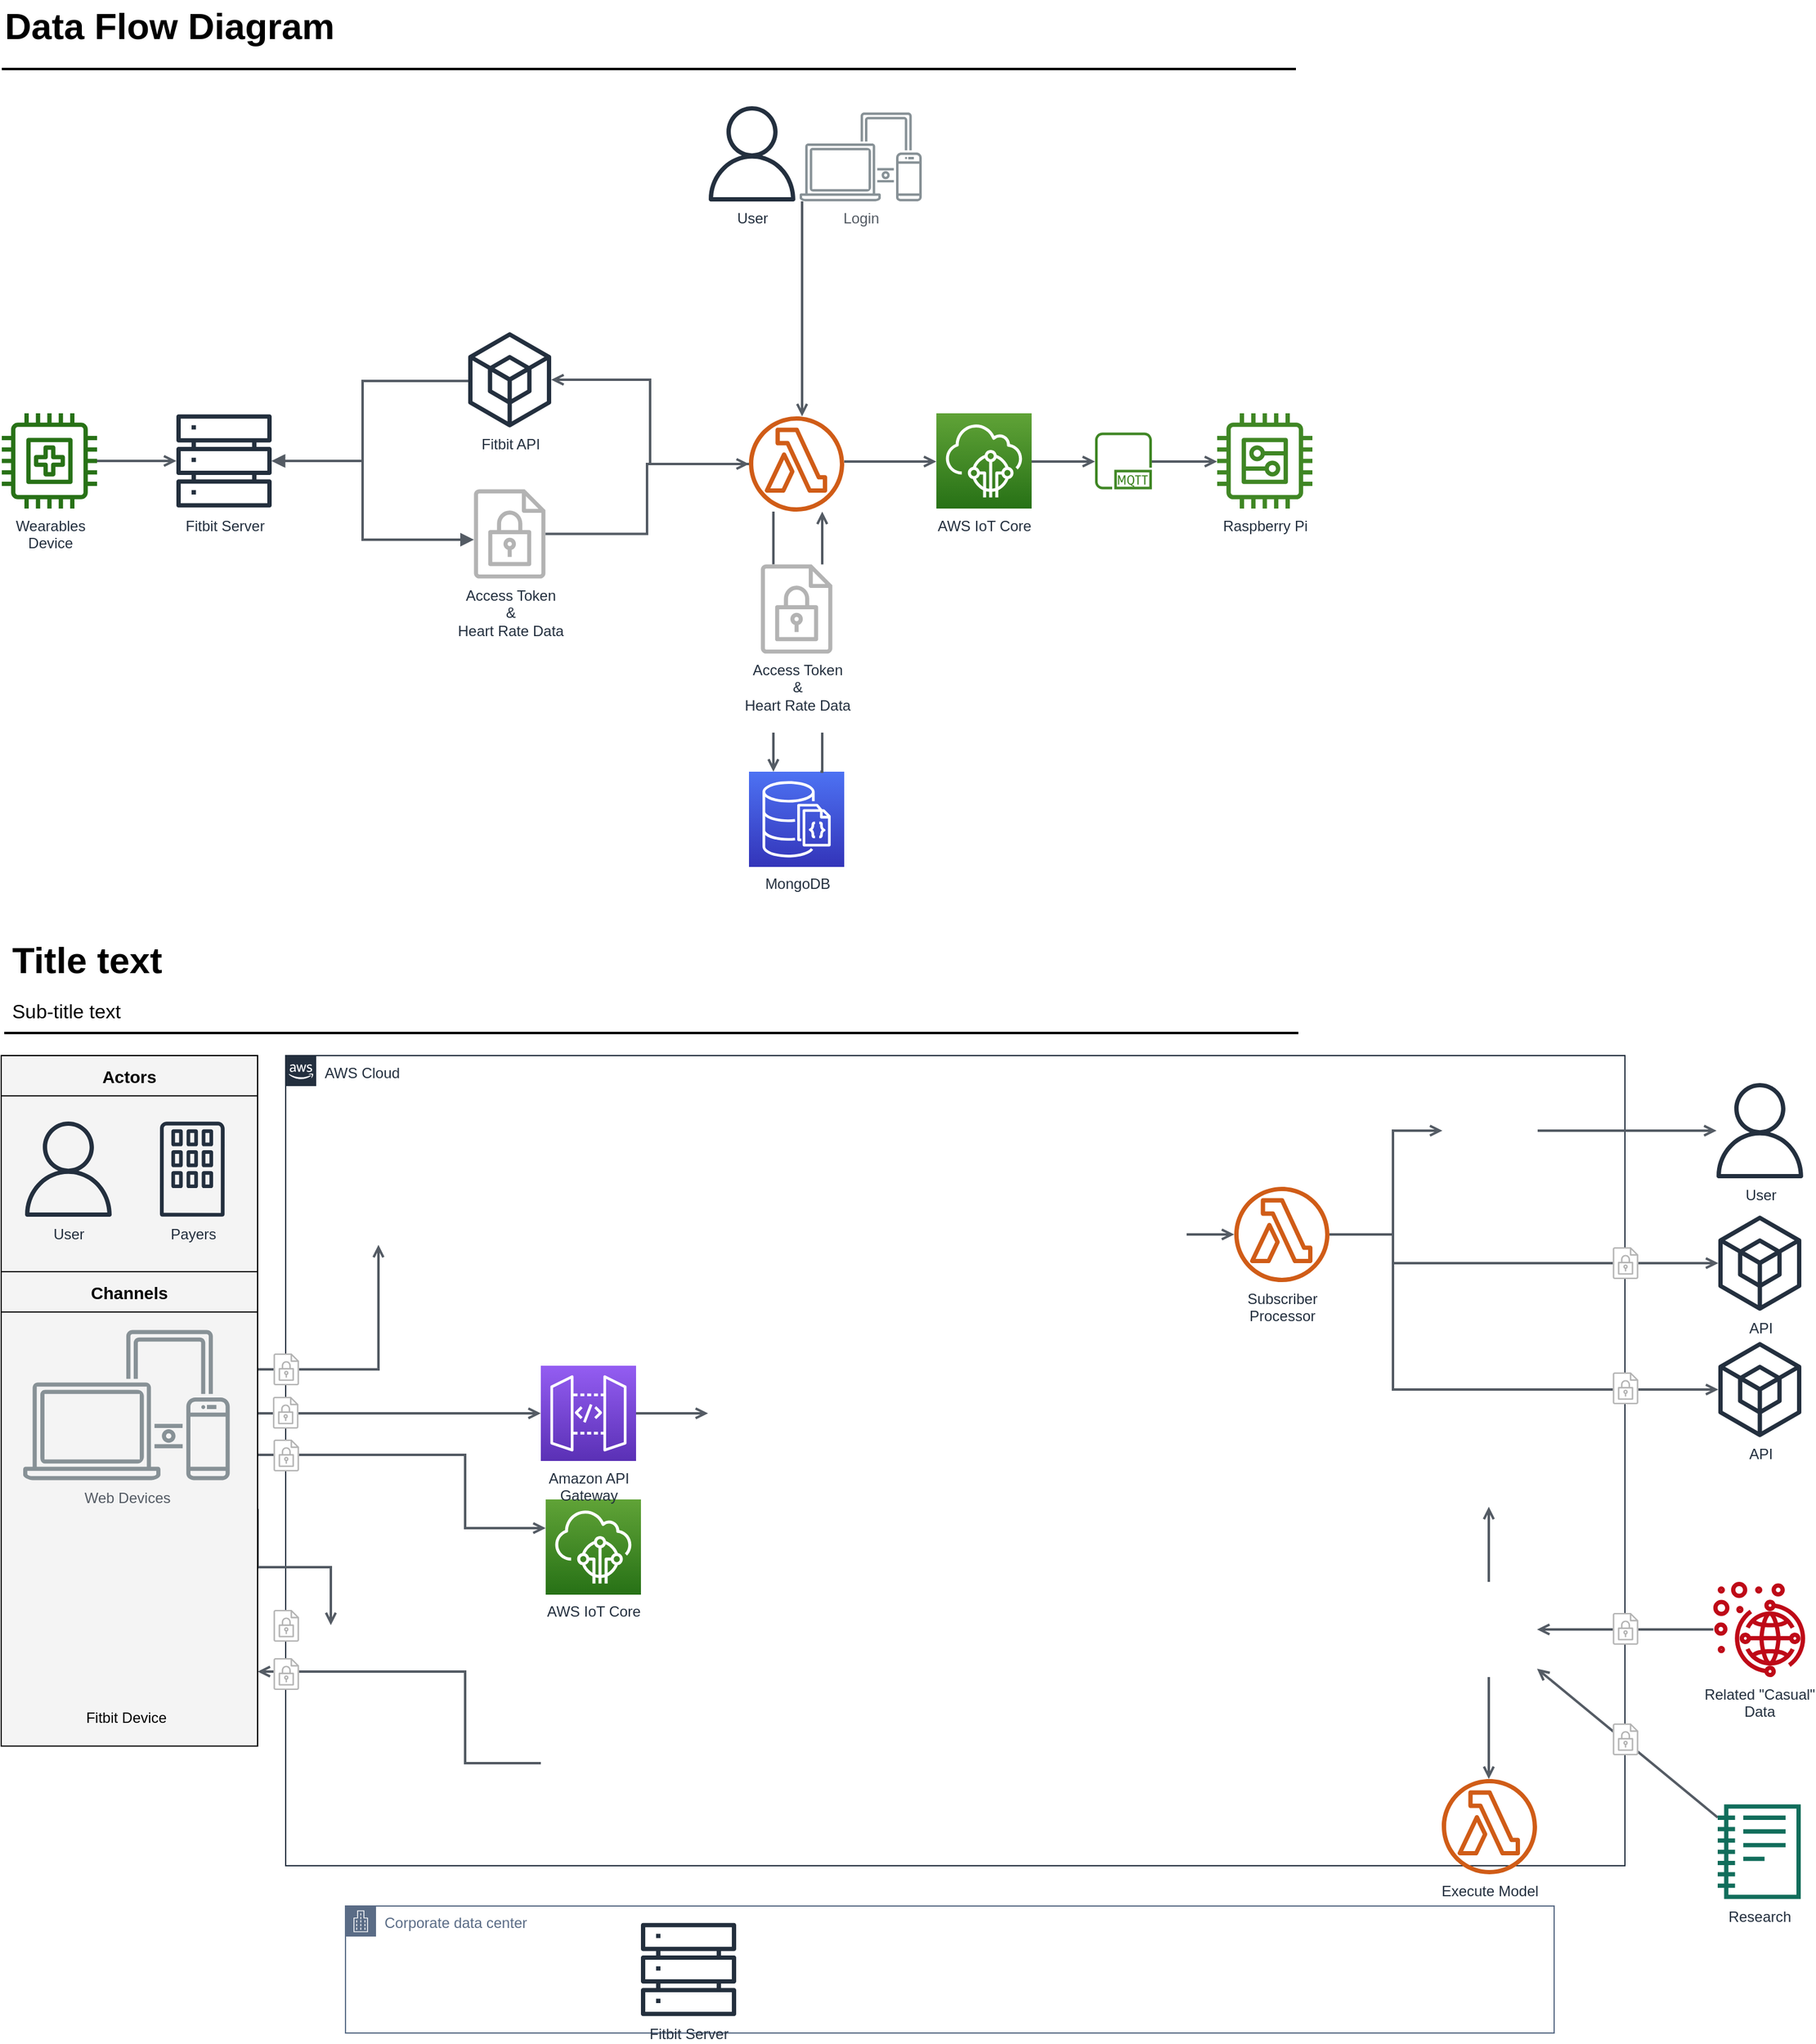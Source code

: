 <mxfile version="21.3.6" type="github">
  <diagram id="Ht1M8jgEwFfnCIfOTk4-" name="Page-1">
    <mxGraphModel dx="1953" dy="1153" grid="0" gridSize="10" guides="1" tooltips="1" connect="1" arrows="1" fold="1" page="1" pageScale="1" pageWidth="827" pageHeight="1169" math="0" shadow="0">
      <root>
        <mxCell id="0" />
        <mxCell id="1" parent="0" />
        <mxCell id="jZVaUwOg5UY3L9NAnvdq-117" value="" style="edgeStyle=elbowEdgeStyle;rounded=0;orthogonalLoop=1;jettySize=auto;html=1;endArrow=open;endFill=0;strokeColor=#545B64;strokeWidth=2;fontSize=14;" parent="1" source="7FZe_vqu72Gb_AemOqgQ-39" target="jZVaUwOg5UY3L9NAnvdq-93" edge="1">
          <mxGeometry relative="1" as="geometry">
            <mxPoint x="498.501" y="217" as="sourcePoint" />
            <mxPoint x="411" y="218" as="targetPoint" />
          </mxGeometry>
        </mxCell>
        <mxCell id="jZVaUwOg5UY3L9NAnvdq-115" value="" style="edgeStyle=elbowEdgeStyle;rounded=0;orthogonalLoop=1;jettySize=auto;html=1;endArrow=open;endFill=0;strokeColor=#545B64;strokeWidth=2;fontSize=14;" parent="1" source="jZVaUwOg5UY3L9NAnvdq-93" target="7FZe_vqu72Gb_AemOqgQ-6" edge="1">
          <mxGeometry relative="1" as="geometry">
            <mxPoint x="218" y="592" as="sourcePoint" />
            <mxPoint x="218" y="523.5" as="targetPoint" />
            <Array as="points">
              <mxPoint x="332" y="338" />
              <mxPoint x="332" y="358" />
            </Array>
          </mxGeometry>
        </mxCell>
        <mxCell id="-QjtrjUzRDEMRZ5MF8oH-47" value="&lt;div&gt;Data Flow Diagram&lt;/div&gt;" style="text;html=1;resizable=0;points=[];autosize=1;align=left;verticalAlign=top;spacingTop=-4;fontSize=30;fontStyle=1;labelBackgroundColor=none;" parent="1" vertex="1">
          <mxGeometry x="36.5" y="26.5" width="290" height="40" as="geometry" />
        </mxCell>
        <mxCell id="SCVMTBWpLvtzJIhz15lM-1" value="" style="line;strokeWidth=2;html=1;fontSize=14;labelBackgroundColor=none;" parent="1" vertex="1">
          <mxGeometry x="36.5" y="77.5" width="1060" height="10" as="geometry" />
        </mxCell>
        <mxCell id="jZVaUwOg5UY3L9NAnvdq-92" value="User" style="outlineConnect=0;fontColor=#232F3E;gradientColor=none;fillColor=#232F3E;strokeColor=none;dashed=0;verticalLabelPosition=bottom;verticalAlign=top;align=center;html=1;fontSize=12;fontStyle=0;aspect=fixed;pointerEvents=1;shape=mxgraph.aws4.user;labelBackgroundColor=none;" parent="1" vertex="1">
          <mxGeometry x="612.0" y="113" width="78" height="78" as="geometry" />
        </mxCell>
        <mxCell id="jZVaUwOg5UY3L9NAnvdq-93" value="Fitbit API" style="outlineConnect=0;fontColor=#232F3E;gradientColor=none;fillColor=#232F3E;strokeColor=none;dashed=0;verticalLabelPosition=bottom;verticalAlign=top;align=center;html=1;fontSize=12;fontStyle=0;aspect=fixed;pointerEvents=1;shape=mxgraph.aws4.external_sdk;labelBackgroundColor=none;" parent="1" vertex="1">
          <mxGeometry x="418.5" y="298" width="68" height="78" as="geometry" />
        </mxCell>
        <mxCell id="jZVaUwOg5UY3L9NAnvdq-164" value="" style="group" parent="1" vertex="1" connectable="0">
          <mxGeometry x="423" y="426.75" width="59" height="80.5" as="geometry" />
        </mxCell>
        <mxCell id="jZVaUwOg5UY3L9NAnvdq-165" value="" style="rounded=0;whiteSpace=wrap;html=1;labelBackgroundColor=#ffffff;fontSize=14;align=center;strokeColor=none;" parent="jZVaUwOg5UY3L9NAnvdq-164" vertex="1">
          <mxGeometry width="59.0" height="80.5" as="geometry" />
        </mxCell>
        <mxCell id="jZVaUwOg5UY3L9NAnvdq-166" value="&lt;div&gt;Access Token&lt;/div&gt;&lt;div&gt;&amp;amp;&lt;/div&gt;&lt;div&gt;Heart Rate Data&lt;br&gt;&lt;/div&gt;&lt;div&gt;&lt;br&gt;&lt;/div&gt;" style="outlineConnect=0;fontColor=#232F3E;gradientColor=none;fillColor=#B3B3B3;strokeColor=none;dashed=0;verticalLabelPosition=bottom;verticalAlign=top;align=center;html=1;fontSize=12;fontStyle=0;aspect=fixed;pointerEvents=1;shape=mxgraph.aws4.encrypted_data;labelBackgroundColor=#ffffff;" parent="jZVaUwOg5UY3L9NAnvdq-164" vertex="1">
          <mxGeometry width="59.0" height="73.048" as="geometry" />
        </mxCell>
        <mxCell id="7FZe_vqu72Gb_AemOqgQ-3" value="AWS IoT Core" style="outlineConnect=0;fontColor=#232F3E;gradientColor=#60A337;gradientDirection=north;fillColor=#277116;strokeColor=#ffffff;dashed=0;verticalLabelPosition=bottom;verticalAlign=top;align=center;html=1;fontSize=12;fontStyle=0;aspect=fixed;shape=mxgraph.aws4.resourceIcon;resIcon=mxgraph.aws4.iot_core;labelBackgroundColor=none;" parent="1" vertex="1">
          <mxGeometry x="802" y="364.5" width="78" height="78" as="geometry" />
        </mxCell>
        <mxCell id="jZVaUwOg5UY3L9NAnvdq-69" value="&lt;div&gt;Wearables&lt;/div&gt;&lt;div&gt;Device&lt;/div&gt;&lt;div&gt;&lt;br&gt;&lt;/div&gt;" style="outlineConnect=0;fontColor=#232F3E;gradientColor=none;fillColor=#277116;strokeColor=none;dashed=0;verticalLabelPosition=bottom;verticalAlign=top;align=center;html=1;fontSize=12;fontStyle=0;aspect=fixed;pointerEvents=1;shape=mxgraph.aws4.medical_emergency;labelBackgroundColor=none;" parent="1" vertex="1">
          <mxGeometry x="36.5" y="364.5" width="78" height="78" as="geometry" />
        </mxCell>
        <mxCell id="7FZe_vqu72Gb_AemOqgQ-6" value="&lt;div&gt;Fitbit Server&lt;/div&gt;" style="sketch=0;outlineConnect=0;fontColor=#232F3E;gradientColor=none;fillColor=#232F3D;strokeColor=none;dashed=0;verticalLabelPosition=bottom;verticalAlign=top;align=center;html=1;fontSize=12;fontStyle=0;aspect=fixed;pointerEvents=1;shape=mxgraph.aws4.servers;" parent="1" vertex="1">
          <mxGeometry x="179.5" y="364.5" width="78" height="78" as="geometry" />
        </mxCell>
        <mxCell id="7FZe_vqu72Gb_AemOqgQ-7" value="Login" style="sketch=0;outlineConnect=0;gradientColor=none;fontColor=#545B64;strokeColor=none;fillColor=#879196;dashed=0;verticalLabelPosition=bottom;verticalAlign=top;align=center;html=1;fontSize=12;fontStyle=0;aspect=fixed;shape=mxgraph.aws4.illustration_devices;pointerEvents=1" parent="1" vertex="1">
          <mxGeometry x="690" y="118" width="100" height="73" as="geometry" />
        </mxCell>
        <mxCell id="7FZe_vqu72Gb_AemOqgQ-8" value="&lt;div&gt;MongoDB&lt;/div&gt;&lt;div&gt;&lt;br&gt;&lt;/div&gt;" style="sketch=0;points=[[0,0,0],[0.25,0,0],[0.5,0,0],[0.75,0,0],[1,0,0],[0,1,0],[0.25,1,0],[0.5,1,0],[0.75,1,0],[1,1,0],[0,0.25,0],[0,0.5,0],[0,0.75,0],[1,0.25,0],[1,0.5,0],[1,0.75,0]];outlineConnect=0;fontColor=#232F3E;gradientColor=#4D72F3;gradientDirection=north;fillColor=#3334B9;strokeColor=#ffffff;dashed=0;verticalLabelPosition=bottom;verticalAlign=top;align=center;html=1;fontSize=12;fontStyle=0;aspect=fixed;shape=mxgraph.aws4.resourceIcon;resIcon=mxgraph.aws4.documentdb_with_mongodb_compatibility;" parent="1" vertex="1">
          <mxGeometry x="648.5" y="658" width="78" height="78" as="geometry" />
        </mxCell>
        <mxCell id="7FZe_vqu72Gb_AemOqgQ-11" value="" style="edgeStyle=elbowEdgeStyle;rounded=0;orthogonalLoop=1;jettySize=auto;html=1;endArrow=open;endFill=0;strokeColor=#545B64;strokeWidth=2;fontSize=14;" parent="1" source="jZVaUwOg5UY3L9NAnvdq-69" target="7FZe_vqu72Gb_AemOqgQ-6" edge="1">
          <mxGeometry relative="1" as="geometry">
            <mxPoint x="139.5" y="403" as="sourcePoint" />
            <mxPoint x="240.5" y="403" as="targetPoint" />
          </mxGeometry>
        </mxCell>
        <mxCell id="7FZe_vqu72Gb_AemOqgQ-16" value="" style="edgeStyle=orthogonalEdgeStyle;html=1;endArrow=block;elbow=vertical;startArrow=block;startFill=1;endFill=1;strokeColor=#545B64;rounded=0;strokeWidth=2;" parent="1" source="7FZe_vqu72Gb_AemOqgQ-6" target="jZVaUwOg5UY3L9NAnvdq-166" edge="1">
          <mxGeometry width="100" relative="1" as="geometry">
            <mxPoint x="257.5" y="544.25" as="sourcePoint" />
            <mxPoint x="389.5" y="544.25" as="targetPoint" />
            <Array as="points">
              <mxPoint x="332" y="404" />
              <mxPoint x="332" y="468" />
            </Array>
          </mxGeometry>
        </mxCell>
        <mxCell id="7FZe_vqu72Gb_AemOqgQ-19" value="" style="edgeStyle=elbowEdgeStyle;rounded=0;orthogonalLoop=1;jettySize=auto;html=1;endArrow=open;endFill=0;strokeColor=#545B64;strokeWidth=2;fontSize=14;" parent="1" source="7FZe_vqu72Gb_AemOqgQ-7" target="7FZe_vqu72Gb_AemOqgQ-39" edge="1">
          <mxGeometry relative="1" as="geometry">
            <mxPoint x="748.5" y="138.5" as="sourcePoint" />
            <mxPoint x="692" y="328" as="targetPoint" />
            <Array as="points">
              <mxPoint x="692" y="258" />
            </Array>
          </mxGeometry>
        </mxCell>
        <mxCell id="7FZe_vqu72Gb_AemOqgQ-22" value="" style="edgeStyle=elbowEdgeStyle;rounded=0;orthogonalLoop=1;jettySize=auto;html=1;endArrow=open;endFill=0;strokeColor=#545B64;strokeWidth=2;fontSize=14;exitX=0.75;exitY=0;exitDx=0;exitDy=0;exitPerimeter=0;" parent="1" source="7FZe_vqu72Gb_AemOqgQ-8" target="7FZe_vqu72Gb_AemOqgQ-39" edge="1">
          <mxGeometry relative="1" as="geometry">
            <mxPoint x="718.5" y="538" as="sourcePoint" />
            <mxPoint x="708.5" y="442.5" as="targetPoint" />
            <Array as="points">
              <mxPoint x="708.5" y="438" />
              <mxPoint x="719.5" y="521" />
            </Array>
          </mxGeometry>
        </mxCell>
        <mxCell id="7FZe_vqu72Gb_AemOqgQ-23" value="" style="edgeStyle=elbowEdgeStyle;rounded=0;orthogonalLoop=1;jettySize=auto;html=1;endArrow=open;endFill=0;strokeColor=#545B64;strokeWidth=2;fontSize=14;entryX=0.25;entryY=0;entryDx=0;entryDy=0;entryPerimeter=0;" parent="1" source="7FZe_vqu72Gb_AemOqgQ-39" target="7FZe_vqu72Gb_AemOqgQ-8" edge="1">
          <mxGeometry relative="1" as="geometry">
            <mxPoint x="668" y="438" as="sourcePoint" />
            <mxPoint x="729.5" y="386" as="targetPoint" />
            <Array as="points">
              <mxPoint x="668.5" y="378" />
            </Array>
          </mxGeometry>
        </mxCell>
        <mxCell id="7FZe_vqu72Gb_AemOqgQ-24" value="" style="group" parent="1" vertex="1" connectable="0">
          <mxGeometry x="658" y="488.25" width="59" height="80.5" as="geometry" />
        </mxCell>
        <mxCell id="7FZe_vqu72Gb_AemOqgQ-25" value="" style="rounded=0;whiteSpace=wrap;html=1;labelBackgroundColor=#ffffff;fontSize=14;align=center;strokeColor=none;" parent="7FZe_vqu72Gb_AemOqgQ-24" vertex="1">
          <mxGeometry width="59.0" height="80.5" as="geometry" />
        </mxCell>
        <mxCell id="7FZe_vqu72Gb_AemOqgQ-26" value="&lt;div&gt;Access Token&lt;/div&gt;&lt;div&gt;&amp;amp;&lt;/div&gt;&lt;div&gt;Heart Rate Data&lt;br&gt;&lt;/div&gt;&lt;div&gt;&lt;br&gt;&lt;/div&gt;" style="outlineConnect=0;fontColor=#232F3E;gradientColor=none;fillColor=#B3B3B3;strokeColor=none;dashed=0;verticalLabelPosition=bottom;verticalAlign=top;align=center;html=1;fontSize=12;fontStyle=0;aspect=fixed;pointerEvents=1;shape=mxgraph.aws4.encrypted_data;labelBackgroundColor=#ffffff;" parent="7FZe_vqu72Gb_AemOqgQ-24" vertex="1">
          <mxGeometry width="59.0" height="73.048" as="geometry" />
        </mxCell>
        <mxCell id="7FZe_vqu72Gb_AemOqgQ-28" value="" style="edgeStyle=elbowEdgeStyle;rounded=0;orthogonalLoop=1;jettySize=auto;html=1;endArrow=open;endFill=0;strokeColor=#545B64;strokeWidth=2;fontSize=14;" parent="1" target="7FZe_vqu72Gb_AemOqgQ-3" edge="1">
          <mxGeometry relative="1" as="geometry">
            <mxPoint x="726.5" y="404" as="sourcePoint" />
            <mxPoint x="798.501" y="404" as="targetPoint" />
            <Array as="points">
              <mxPoint x="758.5" y="404" />
              <mxPoint x="800.5" y="531.5" />
            </Array>
          </mxGeometry>
        </mxCell>
        <mxCell id="7FZe_vqu72Gb_AemOqgQ-30" value="" style="sketch=0;outlineConnect=0;fontColor=#232F3E;gradientColor=none;fillColor=#3F8624;strokeColor=none;dashed=0;verticalLabelPosition=bottom;verticalAlign=top;align=center;html=1;fontSize=12;fontStyle=0;aspect=fixed;pointerEvents=1;shape=mxgraph.aws4.mqtt_protocol;" parent="1" vertex="1">
          <mxGeometry x="932" y="380.25" width="46.5" height="46.5" as="geometry" />
        </mxCell>
        <mxCell id="7FZe_vqu72Gb_AemOqgQ-31" value="" style="edgeStyle=elbowEdgeStyle;rounded=0;orthogonalLoop=1;jettySize=auto;html=1;endArrow=open;endFill=0;strokeColor=#545B64;strokeWidth=2;fontSize=14;" parent="1" source="7FZe_vqu72Gb_AemOqgQ-3" target="7FZe_vqu72Gb_AemOqgQ-30" edge="1">
          <mxGeometry relative="1" as="geometry">
            <mxPoint x="1048.5" y="448" as="sourcePoint" />
            <mxPoint x="1110.5" y="448" as="targetPoint" />
            <Array as="points">
              <mxPoint x="912" y="404" />
              <mxPoint x="1038.5" y="404" />
              <mxPoint x="1144.5" y="587" />
            </Array>
          </mxGeometry>
        </mxCell>
        <mxCell id="7FZe_vqu72Gb_AemOqgQ-32" value="" style="edgeStyle=elbowEdgeStyle;rounded=0;orthogonalLoop=1;jettySize=auto;html=1;endArrow=open;endFill=0;strokeColor=#545B64;strokeWidth=2;fontSize=14;" parent="1" source="7FZe_vqu72Gb_AemOqgQ-30" target="7FZe_vqu72Gb_AemOqgQ-33" edge="1">
          <mxGeometry relative="1" as="geometry">
            <mxPoint x="1138.5" y="403" as="sourcePoint" />
            <mxPoint x="992" y="258" as="targetPoint" />
            <Array as="points">
              <mxPoint x="1012" y="404" />
              <mxPoint x="1266.5" y="586" />
            </Array>
          </mxGeometry>
        </mxCell>
        <mxCell id="7FZe_vqu72Gb_AemOqgQ-33" value="&lt;div&gt;Raspberry Pi&lt;/div&gt;" style="sketch=0;outlineConnect=0;fontColor=#232F3E;gradientColor=none;fillColor=#3F8624;strokeColor=none;dashed=0;verticalLabelPosition=bottom;verticalAlign=top;align=center;html=1;fontSize=12;fontStyle=0;aspect=fixed;pointerEvents=1;shape=mxgraph.aws4.generic;" parent="1" vertex="1">
          <mxGeometry x="1032" y="364.5" width="78" height="78" as="geometry" />
        </mxCell>
        <mxCell id="7FZe_vqu72Gb_AemOqgQ-39" value="" style="outlineConnect=0;fontColor=#232F3E;gradientColor=none;fillColor=#D05C17;strokeColor=none;dashed=0;verticalLabelPosition=bottom;verticalAlign=top;align=center;html=1;fontSize=12;fontStyle=0;aspect=fixed;pointerEvents=1;shape=mxgraph.aws4.lambda_function;labelBackgroundColor=none;" parent="1" vertex="1">
          <mxGeometry x="648.5" y="367" width="78" height="78" as="geometry" />
        </mxCell>
        <mxCell id="7FZe_vqu72Gb_AemOqgQ-41" value="" style="edgeStyle=elbowEdgeStyle;rounded=0;orthogonalLoop=1;jettySize=auto;html=1;endArrow=open;endFill=0;strokeColor=#545B64;strokeWidth=2;fontSize=14;" parent="1" source="jZVaUwOg5UY3L9NAnvdq-166" target="7FZe_vqu72Gb_AemOqgQ-39" edge="1">
          <mxGeometry relative="1" as="geometry">
            <mxPoint x="525" y="556" as="sourcePoint" />
            <mxPoint x="552" y="488" as="targetPoint" />
          </mxGeometry>
        </mxCell>
        <mxCell id="jTYVwC12wdhFCiJbPZCt-1" value="AWS Cloud" style="points=[[0,0],[0.25,0],[0.5,0],[0.75,0],[1,0],[1,0.25],[1,0.5],[1,0.75],[1,1],[0.75,1],[0.5,1],[0.25,1],[0,1],[0,0.75],[0,0.5],[0,0.25]];outlineConnect=0;gradientColor=none;html=1;whiteSpace=wrap;fontSize=12;fontStyle=0;shape=mxgraph.aws4.group;grIcon=mxgraph.aws4.group_aws_cloud_alt;strokeColor=#232F3E;fillColor=none;verticalAlign=top;align=left;spacingLeft=30;fontColor=#232F3E;dashed=0;labelBackgroundColor=none;container=1;pointerEvents=0;collapsible=0;recursiveResize=0;" vertex="1" parent="1">
          <mxGeometry x="269" y="890.5" width="1097" height="663.5" as="geometry" />
        </mxCell>
        <mxCell id="jTYVwC12wdhFCiJbPZCt-76" value="AWS IoT Core" style="outlineConnect=0;fontColor=#232F3E;gradientColor=#60A337;gradientDirection=north;fillColor=#277116;strokeColor=#ffffff;dashed=0;verticalLabelPosition=bottom;verticalAlign=top;align=center;html=1;fontSize=12;fontStyle=0;aspect=fixed;shape=mxgraph.aws4.resourceIcon;resIcon=mxgraph.aws4.iot_core;labelBackgroundColor=none;" vertex="1" parent="jTYVwC12wdhFCiJbPZCt-1">
          <mxGeometry x="213" y="363.5" width="78" height="78" as="geometry" />
        </mxCell>
        <mxCell id="jTYVwC12wdhFCiJbPZCt-17" value="" style="edgeStyle=elbowEdgeStyle;rounded=0;orthogonalLoop=1;jettySize=auto;html=1;endArrow=open;endFill=0;strokeColor=#545B64;strokeWidth=2;fontSize=14;" edge="1" parent="jTYVwC12wdhFCiJbPZCt-1">
          <mxGeometry relative="1" as="geometry">
            <mxPoint x="209" y="579.5" as="sourcePoint" />
            <mxPoint x="-23" y="504.5" as="targetPoint" />
            <Array as="points">
              <mxPoint x="147" y="544.5" />
            </Array>
          </mxGeometry>
        </mxCell>
        <mxCell id="jTYVwC12wdhFCiJbPZCt-101" value="" style="group" vertex="1" connectable="0" parent="jTYVwC12wdhFCiJbPZCt-1">
          <mxGeometry x="-10.0" y="493.5" width="21" height="26" as="geometry" />
        </mxCell>
        <mxCell id="jTYVwC12wdhFCiJbPZCt-102" value="" style="rounded=0;whiteSpace=wrap;html=1;labelBackgroundColor=#ffffff;fontSize=14;align=center;strokeColor=none;" vertex="1" parent="jTYVwC12wdhFCiJbPZCt-101">
          <mxGeometry width="21" height="26" as="geometry" />
        </mxCell>
        <mxCell id="jTYVwC12wdhFCiJbPZCt-103" value="" style="outlineConnect=0;fontColor=#232F3E;gradientColor=none;fillColor=#B3B3B3;strokeColor=none;dashed=0;verticalLabelPosition=bottom;verticalAlign=top;align=center;html=1;fontSize=12;fontStyle=0;aspect=fixed;pointerEvents=1;shape=mxgraph.aws4.encrypted_data;labelBackgroundColor=#ffffff;" vertex="1" parent="jTYVwC12wdhFCiJbPZCt-101">
          <mxGeometry width="21" height="26" as="geometry" />
        </mxCell>
        <mxCell id="jTYVwC12wdhFCiJbPZCt-2" style="edgeStyle=elbowEdgeStyle;rounded=0;orthogonalLoop=1;jettySize=auto;html=1;endArrow=open;endFill=0;strokeColor=#545B64;strokeWidth=2;fontSize=14;" edge="1" parent="1">
          <mxGeometry relative="1" as="geometry">
            <mxPoint x="246" y="1147.5" as="sourcePoint" />
            <Array as="points">
              <mxPoint x="345" y="1087.5" />
            </Array>
            <mxPoint x="345" y="1045.5" as="targetPoint" />
          </mxGeometry>
        </mxCell>
        <mxCell id="jTYVwC12wdhFCiJbPZCt-3" style="edgeStyle=elbowEdgeStyle;rounded=0;orthogonalLoop=1;jettySize=auto;html=1;endArrow=open;endFill=0;strokeColor=#545B64;strokeWidth=2;fontSize=14;" edge="1" parent="1" target="jTYVwC12wdhFCiJbPZCt-66">
          <mxGeometry relative="1" as="geometry">
            <mxPoint x="246" y="1183.5" as="sourcePoint" />
          </mxGeometry>
        </mxCell>
        <mxCell id="jTYVwC12wdhFCiJbPZCt-4" value="" style="edgeStyle=elbowEdgeStyle;rounded=0;orthogonalLoop=1;jettySize=auto;html=1;endArrow=open;endFill=0;strokeColor=#545B64;strokeWidth=2;fontSize=14;" edge="1" parent="1" source="jTYVwC12wdhFCiJbPZCt-66">
          <mxGeometry relative="1" as="geometry">
            <mxPoint x="615" y="1183.5" as="targetPoint" />
          </mxGeometry>
        </mxCell>
        <mxCell id="jTYVwC12wdhFCiJbPZCt-7" value="" style="edgeStyle=elbowEdgeStyle;rounded=0;orthogonalLoop=1;jettySize=auto;html=1;endArrow=open;endFill=0;strokeColor=#545B64;strokeWidth=2;fontSize=14;" edge="1" parent="1" target="jTYVwC12wdhFCiJbPZCt-70">
          <mxGeometry relative="1" as="geometry">
            <mxPoint x="1007" y="1037" as="sourcePoint" />
          </mxGeometry>
        </mxCell>
        <mxCell id="jTYVwC12wdhFCiJbPZCt-8" value="" style="edgeStyle=elbowEdgeStyle;rounded=0;orthogonalLoop=1;jettySize=auto;html=1;endArrow=open;endFill=0;strokeColor=#545B64;strokeWidth=2;fontSize=14;" edge="1" parent="1" source="jTYVwC12wdhFCiJbPZCt-70">
          <mxGeometry relative="1" as="geometry">
            <Array as="points">
              <mxPoint x="1176" y="997.5" />
            </Array>
            <mxPoint x="1216.5" y="952" as="targetPoint" />
          </mxGeometry>
        </mxCell>
        <mxCell id="jTYVwC12wdhFCiJbPZCt-9" value="" style="edgeStyle=orthogonalEdgeStyle;rounded=0;orthogonalLoop=1;jettySize=auto;html=1;endArrow=open;endFill=0;strokeColor=#545B64;strokeWidth=2;fontSize=14;" edge="1" parent="1" source="jTYVwC12wdhFCiJbPZCt-70" target="jTYVwC12wdhFCiJbPZCt-84">
          <mxGeometry relative="1" as="geometry">
            <Array as="points">
              <mxPoint x="1176" y="1037.5" />
              <mxPoint x="1176" y="1060.5" />
            </Array>
          </mxGeometry>
        </mxCell>
        <mxCell id="jTYVwC12wdhFCiJbPZCt-22" value="" style="edgeStyle=elbowEdgeStyle;rounded=0;orthogonalLoop=1;jettySize=auto;html=1;endArrow=open;endFill=0;strokeColor=#545B64;strokeWidth=2;fontSize=14;" edge="1" parent="1" target="jTYVwC12wdhFCiJbPZCt-83">
          <mxGeometry relative="1" as="geometry">
            <mxPoint x="1294.5" y="952" as="sourcePoint" />
          </mxGeometry>
        </mxCell>
        <mxCell id="jTYVwC12wdhFCiJbPZCt-23" value="" style="edgeStyle=elbowEdgeStyle;rounded=0;orthogonalLoop=1;jettySize=auto;html=1;endArrow=open;endFill=0;strokeColor=#545B64;strokeWidth=2;fontSize=14;" edge="1" parent="1" target="jTYVwC12wdhFCiJbPZCt-87">
          <mxGeometry relative="1" as="geometry">
            <mxPoint x="1254.5" y="1399.5" as="sourcePoint" />
          </mxGeometry>
        </mxCell>
        <mxCell id="jTYVwC12wdhFCiJbPZCt-24" value="" style="edgeStyle=elbowEdgeStyle;rounded=0;orthogonalLoop=1;jettySize=auto;html=1;endArrow=open;endFill=0;strokeColor=#545B64;strokeWidth=2;fontSize=14;" edge="1" parent="1">
          <mxGeometry relative="1" as="geometry">
            <mxPoint x="1254.5" y="1260" as="targetPoint" />
            <mxPoint x="1254.5" y="1321.5" as="sourcePoint" />
          </mxGeometry>
        </mxCell>
        <mxCell id="jTYVwC12wdhFCiJbPZCt-26" value="" style="edgeStyle=elbowEdgeStyle;rounded=0;orthogonalLoop=1;jettySize=auto;html=1;endArrow=open;endFill=0;strokeColor=#545B64;strokeWidth=2;fontSize=14;" edge="1" parent="1" source="jTYVwC12wdhFCiJbPZCt-88">
          <mxGeometry relative="1" as="geometry">
            <mxPoint x="1294.0" y="1360.5" as="targetPoint" />
          </mxGeometry>
        </mxCell>
        <mxCell id="jTYVwC12wdhFCiJbPZCt-27" value="" style="rounded=0;orthogonalLoop=1;jettySize=auto;html=1;endArrow=open;endFill=0;strokeColor=#545B64;strokeWidth=2;fontSize=14;" edge="1" parent="1" source="jTYVwC12wdhFCiJbPZCt-89">
          <mxGeometry relative="1" as="geometry">
            <mxPoint x="1294.0" y="1392.618" as="targetPoint" />
          </mxGeometry>
        </mxCell>
        <mxCell id="jTYVwC12wdhFCiJbPZCt-28" value="" style="edgeStyle=elbowEdgeStyle;rounded=0;orthogonalLoop=1;jettySize=auto;html=1;endArrow=open;endFill=0;strokeColor=#545B64;strokeWidth=2;fontSize=14;" edge="1" parent="1" source="jTYVwC12wdhFCiJbPZCt-70" target="jTYVwC12wdhFCiJbPZCt-85">
          <mxGeometry relative="1" as="geometry">
            <mxPoint x="1114" y="1047" as="sourcePoint" />
            <mxPoint x="1496.212" y="1110.5" as="targetPoint" />
            <Array as="points">
              <mxPoint x="1176" y="1097.5" />
            </Array>
          </mxGeometry>
        </mxCell>
        <mxCell id="jTYVwC12wdhFCiJbPZCt-29" style="edgeStyle=elbowEdgeStyle;rounded=0;orthogonalLoop=1;jettySize=auto;html=1;endArrow=open;endFill=0;strokeColor=#545B64;strokeWidth=2;fontSize=14;exitX=1;exitY=0.5;exitDx=0;exitDy=0;elbow=vertical;" edge="1" parent="1" source="jTYVwC12wdhFCiJbPZCt-57">
          <mxGeometry relative="1" as="geometry">
            <mxPoint x="226" y="1227.5" as="sourcePoint" />
            <mxPoint x="306" y="1357" as="targetPoint" />
          </mxGeometry>
        </mxCell>
        <mxCell id="jTYVwC12wdhFCiJbPZCt-30" style="edgeStyle=elbowEdgeStyle;rounded=0;orthogonalLoop=1;jettySize=auto;html=1;endArrow=open;endFill=0;strokeColor=#545B64;strokeWidth=2;fontSize=14;" edge="1" parent="1" target="jTYVwC12wdhFCiJbPZCt-76">
          <mxGeometry relative="1" as="geometry">
            <mxPoint x="246" y="1217.5" as="sourcePoint" />
            <mxPoint x="488" y="1193.5" as="targetPoint" />
            <Array as="points">
              <mxPoint x="416" y="1277.5" />
            </Array>
          </mxGeometry>
        </mxCell>
        <mxCell id="jTYVwC12wdhFCiJbPZCt-42" value="Title text&lt;br&gt;" style="text;html=1;resizable=0;points=[];autosize=1;align=left;verticalAlign=top;spacingTop=-4;fontSize=30;fontStyle=1;labelBackgroundColor=none;" vertex="1" parent="1">
          <mxGeometry x="42.5" y="792" width="130" height="40" as="geometry" />
        </mxCell>
        <mxCell id="jTYVwC12wdhFCiJbPZCt-43" value="Sub-title text&lt;br style=&quot;font-size: 16px&quot;&gt;" style="text;html=1;resizable=0;points=[];autosize=1;align=left;verticalAlign=top;spacingTop=-4;fontSize=16;labelBackgroundColor=none;" vertex="1" parent="1">
          <mxGeometry x="42.5" y="842" width="100" height="20" as="geometry" />
        </mxCell>
        <mxCell id="jTYVwC12wdhFCiJbPZCt-44" value="" style="line;strokeWidth=2;html=1;fontSize=14;labelBackgroundColor=none;" vertex="1" parent="1">
          <mxGeometry x="38.5" y="867" width="1060" height="10" as="geometry" />
        </mxCell>
        <mxCell id="jTYVwC12wdhFCiJbPZCt-54" value="Actors" style="swimlane;fontSize=14;align=center;swimlaneFillColor=#f4f4f4;fillColor=#f4f4f4;startSize=33;container=1;pointerEvents=0;collapsible=0;recursiveResize=0;" vertex="1" parent="1">
          <mxGeometry x="36" y="890.5" width="210" height="177" as="geometry" />
        </mxCell>
        <mxCell id="jTYVwC12wdhFCiJbPZCt-55" value="User" style="outlineConnect=0;fontColor=#232F3E;gradientColor=none;fillColor=#232F3E;strokeColor=none;dashed=0;verticalLabelPosition=bottom;verticalAlign=top;align=center;html=1;fontSize=12;fontStyle=0;aspect=fixed;pointerEvents=1;shape=mxgraph.aws4.user;labelBackgroundColor=none;" vertex="1" parent="jTYVwC12wdhFCiJbPZCt-54">
          <mxGeometry x="16" y="54" width="78" height="78" as="geometry" />
        </mxCell>
        <mxCell id="jTYVwC12wdhFCiJbPZCt-56" value="Payers" style="outlineConnect=0;fontColor=#232F3E;gradientColor=none;fillColor=#232F3E;strokeColor=none;dashed=0;verticalLabelPosition=bottom;verticalAlign=top;align=center;html=1;fontSize=12;fontStyle=0;aspect=fixed;pointerEvents=1;shape=mxgraph.aws4.corporate_data_center;labelBackgroundColor=none;" vertex="1" parent="jTYVwC12wdhFCiJbPZCt-54">
          <mxGeometry x="130" y="54" width="53" height="78" as="geometry" />
        </mxCell>
        <mxCell id="jTYVwC12wdhFCiJbPZCt-57" value="Channels" style="swimlane;fontSize=14;align=center;swimlaneFillColor=#f4f4f4;fillColor=#f4f4f4;startSize=33;container=1;pointerEvents=0;collapsible=0;recursiveResize=0;" vertex="1" parent="1">
          <mxGeometry x="36" y="1067.5" width="210" height="388.5" as="geometry" />
        </mxCell>
        <mxCell id="jTYVwC12wdhFCiJbPZCt-189" value="Fitbit Device" style="shape=image;imageAspect=0;aspect=fixed;verticalLabelPosition=bottom;verticalAlign=top;image=https://assets.stickpng.com/images/62a896ebda9e7313e0262a77.png;" vertex="1" parent="jTYVwC12wdhFCiJbPZCt-57">
          <mxGeometry x="28.6" y="209.5" width="147.98" height="142" as="geometry" />
        </mxCell>
        <mxCell id="jTYVwC12wdhFCiJbPZCt-190" value="Web Devices" style="sketch=0;outlineConnect=0;gradientColor=none;fontColor=#545B64;strokeColor=none;fillColor=#879196;dashed=0;verticalLabelPosition=bottom;verticalAlign=top;align=center;html=1;fontSize=12;fontStyle=0;aspect=fixed;shape=mxgraph.aws4.illustration_devices;pointerEvents=1" vertex="1" parent="jTYVwC12wdhFCiJbPZCt-57">
          <mxGeometry x="18" y="47.5" width="169.18" height="123.5" as="geometry" />
        </mxCell>
        <mxCell id="jTYVwC12wdhFCiJbPZCt-66" value="Amazon API&lt;br&gt;Gateway&lt;br&gt;" style="outlineConnect=0;fontColor=#232F3E;gradientColor=#945DF2;gradientDirection=north;fillColor=#5A30B5;strokeColor=#ffffff;dashed=0;verticalLabelPosition=bottom;verticalAlign=top;align=center;html=1;fontSize=12;fontStyle=0;aspect=fixed;shape=mxgraph.aws4.resourceIcon;resIcon=mxgraph.aws4.api_gateway;labelBackgroundColor=none;" vertex="1" parent="1">
          <mxGeometry x="478" y="1144.5" width="78" height="78" as="geometry" />
        </mxCell>
        <mxCell id="jTYVwC12wdhFCiJbPZCt-70" value="Subscriber&lt;br&gt;Processor&lt;br&gt;" style="outlineConnect=0;fontColor=#232F3E;gradientColor=none;fillColor=#D05C17;strokeColor=none;dashed=0;verticalLabelPosition=bottom;verticalAlign=top;align=center;html=1;fontSize=12;fontStyle=0;aspect=fixed;pointerEvents=1;shape=mxgraph.aws4.lambda_function;labelBackgroundColor=none;" vertex="1" parent="1">
          <mxGeometry x="1046" y="998" width="78" height="78" as="geometry" />
        </mxCell>
        <mxCell id="jTYVwC12wdhFCiJbPZCt-83" value="User" style="outlineConnect=0;fontColor=#232F3E;gradientColor=none;fillColor=#232F3E;strokeColor=none;dashed=0;verticalLabelPosition=bottom;verticalAlign=top;align=center;html=1;fontSize=12;fontStyle=0;aspect=fixed;pointerEvents=1;shape=mxgraph.aws4.user;labelBackgroundColor=none;" vertex="1" parent="1">
          <mxGeometry x="1437.5" y="913" width="78" height="78" as="geometry" />
        </mxCell>
        <mxCell id="jTYVwC12wdhFCiJbPZCt-84" value="API" style="outlineConnect=0;fontColor=#232F3E;gradientColor=none;fillColor=#232F3E;strokeColor=none;dashed=0;verticalLabelPosition=bottom;verticalAlign=top;align=center;html=1;fontSize=12;fontStyle=0;aspect=fixed;pointerEvents=1;shape=mxgraph.aws4.external_sdk;labelBackgroundColor=none;" vertex="1" parent="1">
          <mxGeometry x="1442.5" y="1021.5" width="68" height="78" as="geometry" />
        </mxCell>
        <mxCell id="jTYVwC12wdhFCiJbPZCt-85" value="API&lt;br&gt;" style="outlineConnect=0;fontColor=#232F3E;gradientColor=none;fillColor=#232F3E;strokeColor=none;dashed=0;verticalLabelPosition=bottom;verticalAlign=top;align=center;html=1;fontSize=12;fontStyle=0;aspect=fixed;pointerEvents=1;shape=mxgraph.aws4.external_sdk;labelBackgroundColor=none;" vertex="1" parent="1">
          <mxGeometry x="1442.5" y="1125" width="68" height="78" as="geometry" />
        </mxCell>
        <mxCell id="jTYVwC12wdhFCiJbPZCt-87" value="Execute Model" style="outlineConnect=0;fontColor=#232F3E;gradientColor=none;fillColor=#D05C17;strokeColor=none;dashed=0;verticalLabelPosition=bottom;verticalAlign=top;align=center;html=1;fontSize=12;fontStyle=0;aspect=fixed;pointerEvents=1;shape=mxgraph.aws4.lambda_function;labelBackgroundColor=none;" vertex="1" parent="1">
          <mxGeometry x="1216" y="1483" width="78" height="78" as="geometry" />
        </mxCell>
        <mxCell id="jTYVwC12wdhFCiJbPZCt-88" value="Related &quot;Casual&quot;&lt;br&gt;Data&lt;br&gt;" style="outlineConnect=0;fontColor=#232F3E;gradientColor=none;fillColor=#BE0917;strokeColor=none;dashed=0;verticalLabelPosition=bottom;verticalAlign=top;align=center;html=1;fontSize=12;fontStyle=0;aspect=fixed;pointerEvents=1;shape=mxgraph.aws4.fleet_management;labelBackgroundColor=none;" vertex="1" parent="1">
          <mxGeometry x="1437" y="1321.5" width="78" height="78" as="geometry" />
        </mxCell>
        <mxCell id="jTYVwC12wdhFCiJbPZCt-89" value="Research&lt;br&gt;" style="outlineConnect=0;fontColor=#232F3E;gradientColor=none;fillColor=#116D5B;strokeColor=none;dashed=0;verticalLabelPosition=bottom;verticalAlign=top;align=center;html=1;fontSize=12;fontStyle=0;aspect=fixed;pointerEvents=1;shape=mxgraph.aws4.sagemaker_notebook;labelBackgroundColor=none;" vertex="1" parent="1">
          <mxGeometry x="1442" y="1503.5" width="68" height="78" as="geometry" />
        </mxCell>
        <mxCell id="jTYVwC12wdhFCiJbPZCt-104" value="" style="group" vertex="1" connectable="0" parent="1">
          <mxGeometry x="259.0" y="1344.5" width="21" height="26" as="geometry" />
        </mxCell>
        <mxCell id="jTYVwC12wdhFCiJbPZCt-105" value="" style="rounded=0;whiteSpace=wrap;html=1;labelBackgroundColor=#ffffff;fontSize=14;align=center;strokeColor=none;" vertex="1" parent="jTYVwC12wdhFCiJbPZCt-104">
          <mxGeometry width="21" height="26" as="geometry" />
        </mxCell>
        <mxCell id="jTYVwC12wdhFCiJbPZCt-106" value="" style="outlineConnect=0;fontColor=#232F3E;gradientColor=none;fillColor=#B3B3B3;strokeColor=none;dashed=0;verticalLabelPosition=bottom;verticalAlign=top;align=center;html=1;fontSize=12;fontStyle=0;aspect=fixed;pointerEvents=1;shape=mxgraph.aws4.encrypted_data;labelBackgroundColor=#ffffff;" vertex="1" parent="jTYVwC12wdhFCiJbPZCt-104">
          <mxGeometry width="21" height="26" as="geometry" />
        </mxCell>
        <mxCell id="jTYVwC12wdhFCiJbPZCt-107" value="" style="group" vertex="1" connectable="0" parent="1">
          <mxGeometry x="259.0" y="1205" width="21" height="26" as="geometry" />
        </mxCell>
        <mxCell id="jTYVwC12wdhFCiJbPZCt-108" value="" style="rounded=0;whiteSpace=wrap;html=1;labelBackgroundColor=#ffffff;fontSize=14;align=center;strokeColor=none;" vertex="1" parent="jTYVwC12wdhFCiJbPZCt-107">
          <mxGeometry width="21" height="26" as="geometry" />
        </mxCell>
        <mxCell id="jTYVwC12wdhFCiJbPZCt-109" value="" style="outlineConnect=0;fontColor=#232F3E;gradientColor=none;fillColor=#B3B3B3;strokeColor=none;dashed=0;verticalLabelPosition=bottom;verticalAlign=top;align=center;html=1;fontSize=12;fontStyle=0;aspect=fixed;pointerEvents=1;shape=mxgraph.aws4.encrypted_data;labelBackgroundColor=#ffffff;" vertex="1" parent="jTYVwC12wdhFCiJbPZCt-107">
          <mxGeometry width="21" height="26" as="geometry" />
        </mxCell>
        <mxCell id="jTYVwC12wdhFCiJbPZCt-110" value="" style="group" vertex="1" connectable="0" parent="1">
          <mxGeometry x="258.5" y="1170" width="21" height="26" as="geometry" />
        </mxCell>
        <mxCell id="jTYVwC12wdhFCiJbPZCt-111" value="" style="rounded=0;whiteSpace=wrap;html=1;labelBackgroundColor=#ffffff;fontSize=14;align=center;strokeColor=none;" vertex="1" parent="jTYVwC12wdhFCiJbPZCt-110">
          <mxGeometry width="21" height="26" as="geometry" />
        </mxCell>
        <mxCell id="jTYVwC12wdhFCiJbPZCt-112" value="" style="outlineConnect=0;fontColor=#232F3E;gradientColor=none;fillColor=#B3B3B3;strokeColor=none;dashed=0;verticalLabelPosition=bottom;verticalAlign=top;align=center;html=1;fontSize=12;fontStyle=0;aspect=fixed;pointerEvents=1;shape=mxgraph.aws4.encrypted_data;labelBackgroundColor=#ffffff;" vertex="1" parent="jTYVwC12wdhFCiJbPZCt-110">
          <mxGeometry width="21" height="26" as="geometry" />
        </mxCell>
        <mxCell id="jTYVwC12wdhFCiJbPZCt-113" value="" style="group" vertex="1" connectable="0" parent="1">
          <mxGeometry x="259.0" y="1134.5" width="21" height="26" as="geometry" />
        </mxCell>
        <mxCell id="jTYVwC12wdhFCiJbPZCt-114" value="" style="rounded=0;whiteSpace=wrap;html=1;labelBackgroundColor=#ffffff;fontSize=14;align=center;strokeColor=none;" vertex="1" parent="jTYVwC12wdhFCiJbPZCt-113">
          <mxGeometry width="21" height="26" as="geometry" />
        </mxCell>
        <mxCell id="jTYVwC12wdhFCiJbPZCt-115" value="" style="outlineConnect=0;fontColor=#232F3E;gradientColor=none;fillColor=#B3B3B3;strokeColor=none;dashed=0;verticalLabelPosition=bottom;verticalAlign=top;align=center;html=1;fontSize=12;fontStyle=0;aspect=fixed;pointerEvents=1;shape=mxgraph.aws4.encrypted_data;labelBackgroundColor=#ffffff;" vertex="1" parent="jTYVwC12wdhFCiJbPZCt-113">
          <mxGeometry width="21" height="26" as="geometry" />
        </mxCell>
        <mxCell id="jTYVwC12wdhFCiJbPZCt-116" value="" style="group" vertex="1" connectable="0" parent="1">
          <mxGeometry x="1356" y="1150" width="21" height="26" as="geometry" />
        </mxCell>
        <mxCell id="jTYVwC12wdhFCiJbPZCt-117" value="" style="rounded=0;whiteSpace=wrap;html=1;labelBackgroundColor=#ffffff;fontSize=14;align=center;strokeColor=none;" vertex="1" parent="jTYVwC12wdhFCiJbPZCt-116">
          <mxGeometry width="21" height="26" as="geometry" />
        </mxCell>
        <mxCell id="jTYVwC12wdhFCiJbPZCt-118" value="" style="outlineConnect=0;fontColor=#232F3E;gradientColor=none;fillColor=#B3B3B3;strokeColor=none;dashed=0;verticalLabelPosition=bottom;verticalAlign=top;align=center;html=1;fontSize=12;fontStyle=0;aspect=fixed;pointerEvents=1;shape=mxgraph.aws4.encrypted_data;labelBackgroundColor=#ffffff;" vertex="1" parent="jTYVwC12wdhFCiJbPZCt-116">
          <mxGeometry width="21" height="26" as="geometry" />
        </mxCell>
        <mxCell id="jTYVwC12wdhFCiJbPZCt-119" value="" style="group" vertex="1" connectable="0" parent="1">
          <mxGeometry x="1356" y="1047.5" width="21" height="26" as="geometry" />
        </mxCell>
        <mxCell id="jTYVwC12wdhFCiJbPZCt-120" value="" style="rounded=0;whiteSpace=wrap;html=1;labelBackgroundColor=#ffffff;fontSize=14;align=center;strokeColor=none;" vertex="1" parent="jTYVwC12wdhFCiJbPZCt-119">
          <mxGeometry width="21" height="26" as="geometry" />
        </mxCell>
        <mxCell id="jTYVwC12wdhFCiJbPZCt-121" value="" style="outlineConnect=0;fontColor=#232F3E;gradientColor=none;fillColor=#B3B3B3;strokeColor=none;dashed=0;verticalLabelPosition=bottom;verticalAlign=top;align=center;html=1;fontSize=12;fontStyle=0;aspect=fixed;pointerEvents=1;shape=mxgraph.aws4.encrypted_data;labelBackgroundColor=#ffffff;" vertex="1" parent="jTYVwC12wdhFCiJbPZCt-119">
          <mxGeometry width="21" height="26" as="geometry" />
        </mxCell>
        <mxCell id="jTYVwC12wdhFCiJbPZCt-122" value="" style="group" vertex="1" connectable="0" parent="1">
          <mxGeometry x="1356" y="1347" width="21" height="26" as="geometry" />
        </mxCell>
        <mxCell id="jTYVwC12wdhFCiJbPZCt-123" value="" style="rounded=0;whiteSpace=wrap;html=1;labelBackgroundColor=#ffffff;fontSize=14;align=center;strokeColor=none;" vertex="1" parent="jTYVwC12wdhFCiJbPZCt-122">
          <mxGeometry width="21" height="26" as="geometry" />
        </mxCell>
        <mxCell id="jTYVwC12wdhFCiJbPZCt-124" value="" style="outlineConnect=0;fontColor=#232F3E;gradientColor=none;fillColor=#B3B3B3;strokeColor=none;dashed=0;verticalLabelPosition=bottom;verticalAlign=top;align=center;html=1;fontSize=12;fontStyle=0;aspect=fixed;pointerEvents=1;shape=mxgraph.aws4.encrypted_data;labelBackgroundColor=#ffffff;" vertex="1" parent="jTYVwC12wdhFCiJbPZCt-122">
          <mxGeometry width="21" height="26" as="geometry" />
        </mxCell>
        <mxCell id="jTYVwC12wdhFCiJbPZCt-125" value="" style="group" vertex="1" connectable="0" parent="1">
          <mxGeometry x="1356" y="1437.5" width="21" height="26" as="geometry" />
        </mxCell>
        <mxCell id="jTYVwC12wdhFCiJbPZCt-126" value="" style="rounded=0;whiteSpace=wrap;html=1;labelBackgroundColor=#ffffff;fontSize=14;align=center;strokeColor=none;" vertex="1" parent="jTYVwC12wdhFCiJbPZCt-125">
          <mxGeometry width="21" height="26" as="geometry" />
        </mxCell>
        <mxCell id="jTYVwC12wdhFCiJbPZCt-127" value="" style="outlineConnect=0;fontColor=#232F3E;gradientColor=none;fillColor=#B3B3B3;strokeColor=none;dashed=0;verticalLabelPosition=bottom;verticalAlign=top;align=center;html=1;fontSize=12;fontStyle=0;aspect=fixed;pointerEvents=1;shape=mxgraph.aws4.encrypted_data;labelBackgroundColor=#ffffff;" vertex="1" parent="jTYVwC12wdhFCiJbPZCt-125">
          <mxGeometry width="21" height="26" as="geometry" />
        </mxCell>
        <mxCell id="jTYVwC12wdhFCiJbPZCt-129" value="Corporate data center" style="points=[[0,0],[0.25,0],[0.5,0],[0.75,0],[1,0],[1,0.25],[1,0.5],[1,0.75],[1,1],[0.75,1],[0.5,1],[0.25,1],[0,1],[0,0.75],[0,0.5],[0,0.25]];outlineConnect=0;gradientColor=none;html=1;whiteSpace=wrap;fontSize=12;fontStyle=0;shape=mxgraph.aws4.group;grIcon=mxgraph.aws4.group_corporate_data_center;strokeColor=#5A6C86;fillColor=none;verticalAlign=top;align=left;spacingLeft=30;fontColor=#5A6C86;dashed=0;container=1;pointerEvents=0;collapsible=0;recursiveResize=0;" vertex="1" parent="1">
          <mxGeometry x="318" y="1587" width="990" height="104" as="geometry" />
        </mxCell>
        <mxCell id="jTYVwC12wdhFCiJbPZCt-188" value="&lt;div&gt;Fitbit Server&lt;/div&gt;" style="sketch=0;outlineConnect=0;fontColor=#232F3E;gradientColor=none;fillColor=#232F3D;strokeColor=none;dashed=0;verticalLabelPosition=bottom;verticalAlign=top;align=center;html=1;fontSize=12;fontStyle=0;aspect=fixed;pointerEvents=1;shape=mxgraph.aws4.servers;" vertex="1" parent="jTYVwC12wdhFCiJbPZCt-129">
          <mxGeometry x="242" y="13" width="78" height="78" as="geometry" />
        </mxCell>
      </root>
    </mxGraphModel>
  </diagram>
</mxfile>
